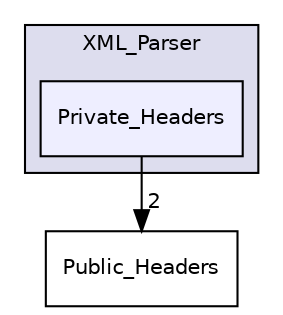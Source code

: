 digraph "Private_Headers" {
  compound=true
  node [ fontsize="10", fontname="Helvetica"];
  edge [ labelfontsize="10", labelfontname="Helvetica"];
  subgraph clusterdir_8095c46b9976772c7fc6dc946e45dc36 {
    graph [ bgcolor="#ddddee", pencolor="black", label="XML_Parser" fontname="Helvetica", fontsize="10", URL="dir_8095c46b9976772c7fc6dc946e45dc36.html"]
  dir_1ed9b03147d2a9b083fdecba41e1f286 [shape=box, label="Private_Headers", style="filled", fillcolor="#eeeeff", pencolor="black", URL="dir_1ed9b03147d2a9b083fdecba41e1f286.html"];
  }
  dir_5972d9f98ba393c5dafcce8430403af1 [shape=box label="Public_Headers" URL="dir_5972d9f98ba393c5dafcce8430403af1.html"];
  dir_1ed9b03147d2a9b083fdecba41e1f286->dir_5972d9f98ba393c5dafcce8430403af1 [headlabel="2", labeldistance=1.5 headhref="dir_000003_000002.html"];
}
